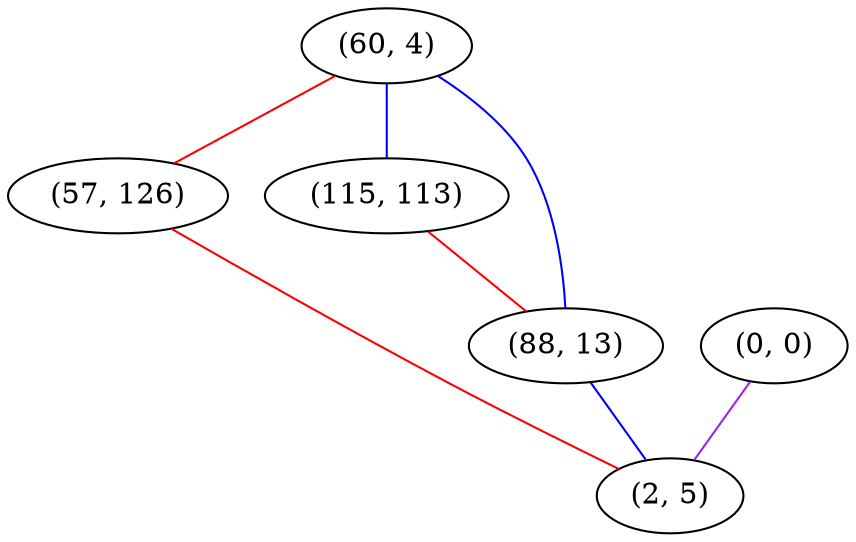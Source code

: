 graph "" {
"(60, 4)";
"(57, 126)";
"(115, 113)";
"(0, 0)";
"(88, 13)";
"(2, 5)";
"(60, 4)" -- "(88, 13)"  [color=blue, key=0, weight=3];
"(60, 4)" -- "(115, 113)"  [color=blue, key=0, weight=3];
"(60, 4)" -- "(57, 126)"  [color=red, key=0, weight=1];
"(57, 126)" -- "(2, 5)"  [color=red, key=0, weight=1];
"(115, 113)" -- "(88, 13)"  [color=red, key=0, weight=1];
"(0, 0)" -- "(2, 5)"  [color=purple, key=0, weight=4];
"(88, 13)" -- "(2, 5)"  [color=blue, key=0, weight=3];
}
